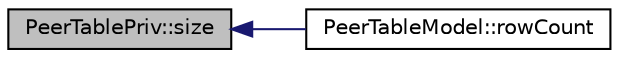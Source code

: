 digraph "PeerTablePriv::size"
{
  edge [fontname="Helvetica",fontsize="10",labelfontname="Helvetica",labelfontsize="10"];
  node [fontname="Helvetica",fontsize="10",shape=record];
  rankdir="LR";
  Node17 [label="PeerTablePriv::size",height=0.2,width=0.4,color="black", fillcolor="grey75", style="filled", fontcolor="black"];
  Node17 -> Node18 [dir="back",color="midnightblue",fontsize="10",style="solid",fontname="Helvetica"];
  Node18 [label="PeerTableModel::rowCount",height=0.2,width=0.4,color="black", fillcolor="white", style="filled",URL="$d7/d25/class_peer_table_model.html#a893cd78a1bfc89c71a1746d3c3e70e95"];
}

